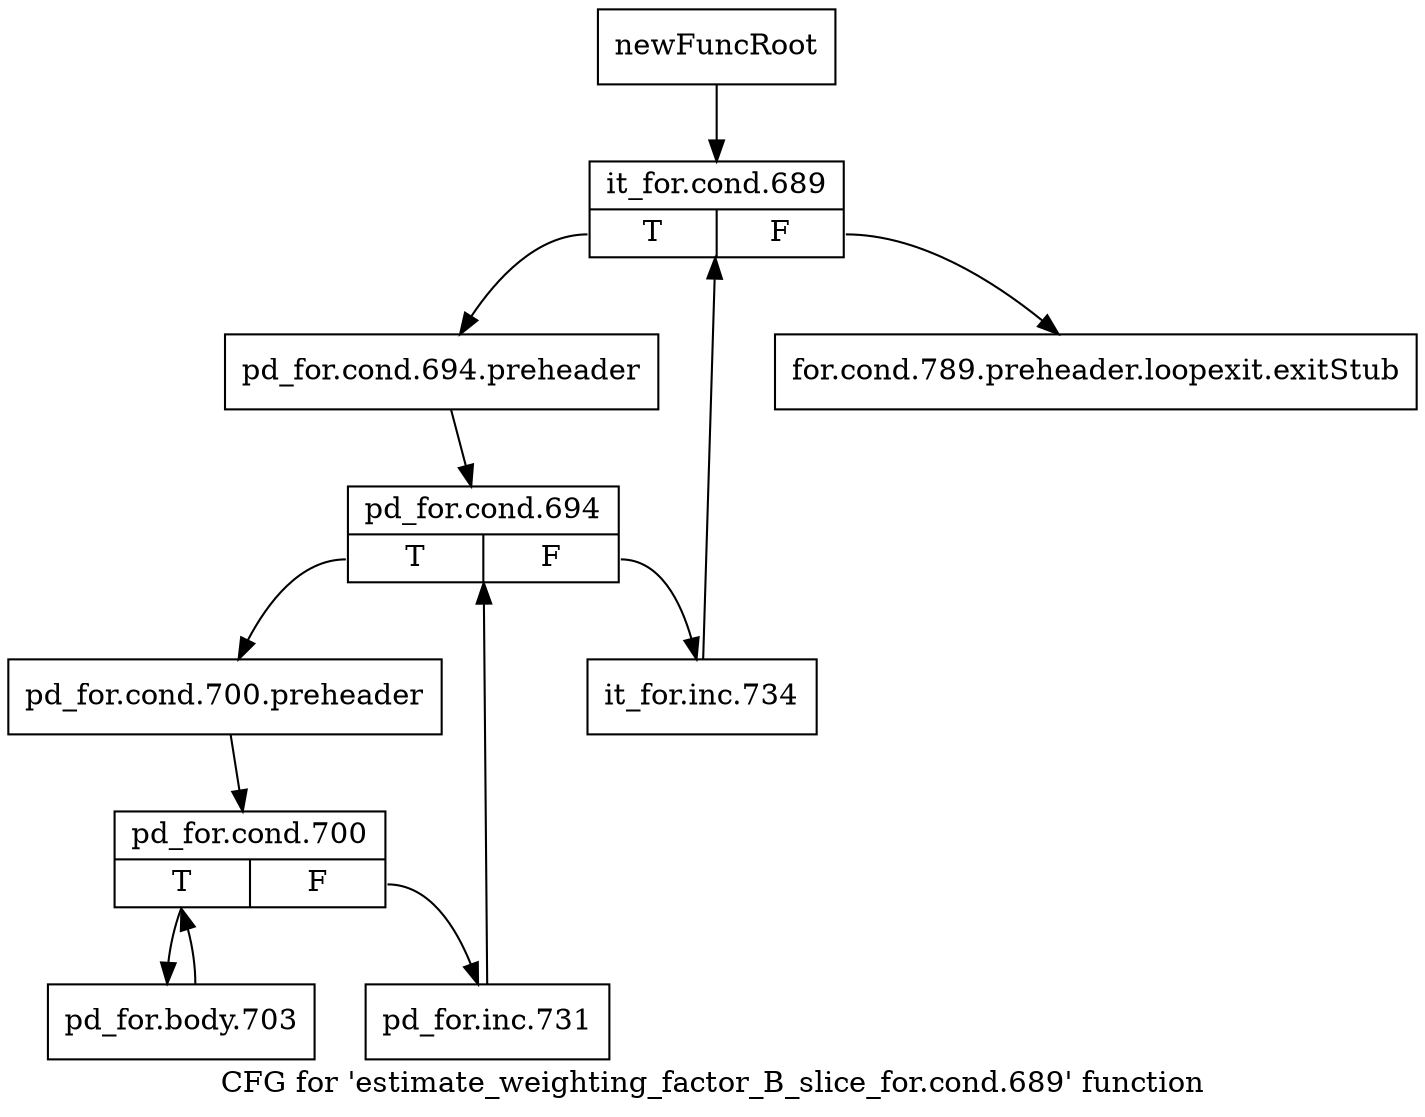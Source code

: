 digraph "CFG for 'estimate_weighting_factor_B_slice_for.cond.689' function" {
	label="CFG for 'estimate_weighting_factor_B_slice_for.cond.689' function";

	Node0x2fd6880 [shape=record,label="{newFuncRoot}"];
	Node0x2fd6880 -> Node0x2fd6920;
	Node0x2fd68d0 [shape=record,label="{for.cond.789.preheader.loopexit.exitStub}"];
	Node0x2fd6920 [shape=record,label="{it_for.cond.689|{<s0>T|<s1>F}}"];
	Node0x2fd6920:s0 -> Node0x2fd6970;
	Node0x2fd6920:s1 -> Node0x2fd68d0;
	Node0x2fd6970 [shape=record,label="{pd_for.cond.694.preheader}"];
	Node0x2fd6970 -> Node0x2fd69c0;
	Node0x2fd69c0 [shape=record,label="{pd_for.cond.694|{<s0>T|<s1>F}}"];
	Node0x2fd69c0:s0 -> Node0x2fd6a60;
	Node0x2fd69c0:s1 -> Node0x2fd6a10;
	Node0x2fd6a10 [shape=record,label="{it_for.inc.734}"];
	Node0x2fd6a10 -> Node0x2fd6920;
	Node0x2fd6a60 [shape=record,label="{pd_for.cond.700.preheader}"];
	Node0x2fd6a60 -> Node0x2fd6ab0;
	Node0x2fd6ab0 [shape=record,label="{pd_for.cond.700|{<s0>T|<s1>F}}"];
	Node0x2fd6ab0:s0 -> Node0x2fd6b50;
	Node0x2fd6ab0:s1 -> Node0x2fd6b00;
	Node0x2fd6b00 [shape=record,label="{pd_for.inc.731}"];
	Node0x2fd6b00 -> Node0x2fd69c0;
	Node0x2fd6b50 [shape=record,label="{pd_for.body.703}"];
	Node0x2fd6b50 -> Node0x2fd6ab0;
}
